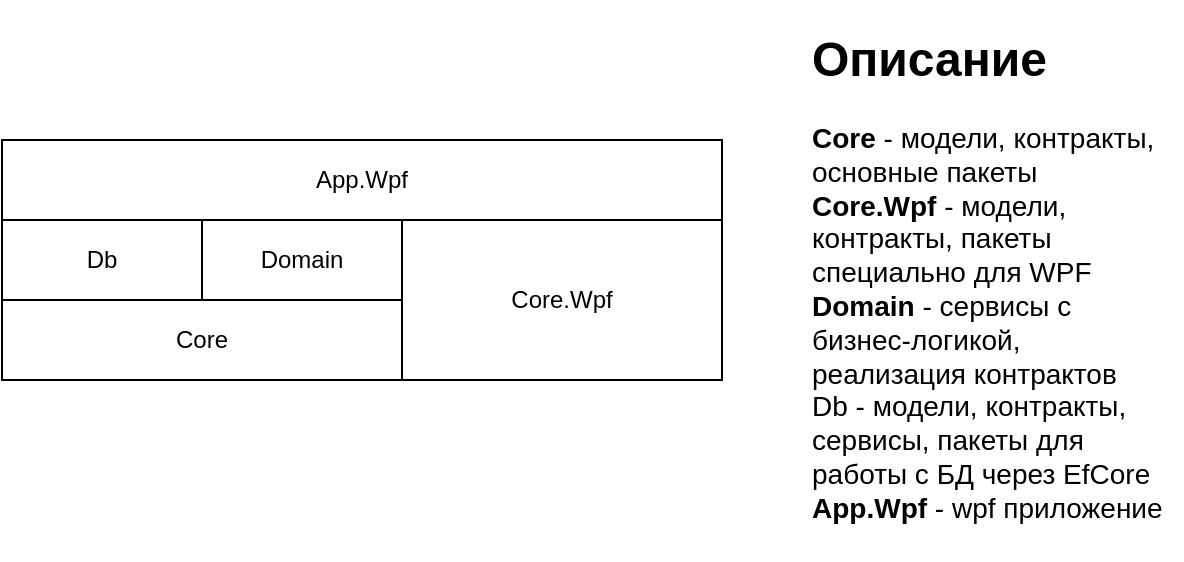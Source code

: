 <mxfile version="21.1.2" type="device">
  <diagram id="kgpKYQtTHZ0yAKxKKP6v" name="Page-1">
    <mxGraphModel dx="809" dy="415" grid="1" gridSize="10" guides="1" tooltips="1" connect="1" arrows="1" fold="1" page="1" pageScale="1" pageWidth="850" pageHeight="1100" math="0" shadow="0">
      <root>
        <mxCell id="0" />
        <mxCell id="1" parent="0" />
        <mxCell id="enyHou1R51ep5yGdd_6m-1" value="Core" style="rounded=0;whiteSpace=wrap;html=1;" vertex="1" parent="1">
          <mxGeometry x="120" y="360" width="200" height="40" as="geometry" />
        </mxCell>
        <mxCell id="enyHou1R51ep5yGdd_6m-2" value="Core.Wpf" style="rounded=0;whiteSpace=wrap;html=1;" vertex="1" parent="1">
          <mxGeometry x="320" y="320" width="160" height="80" as="geometry" />
        </mxCell>
        <mxCell id="enyHou1R51ep5yGdd_6m-3" value="Domain" style="rounded=0;whiteSpace=wrap;html=1;" vertex="1" parent="1">
          <mxGeometry x="220" y="320" width="100" height="40" as="geometry" />
        </mxCell>
        <mxCell id="enyHou1R51ep5yGdd_6m-5" value="&lt;h1&gt;Описание&lt;/h1&gt;&lt;div&gt;&lt;font style=&quot;font-size: 14px;&quot;&gt;&lt;b&gt;Core&lt;/b&gt;&lt;/font&gt;&lt;font style=&quot;font-size: 14px; font-weight: normal;&quot;&gt; - модели, контракты, основные пакеты&lt;/font&gt;&lt;/div&gt;&lt;div&gt;&lt;font style=&quot;font-size: 14px;&quot;&gt;&lt;b&gt;Core.Wpf&lt;/b&gt;&lt;/font&gt;&lt;font style=&quot;font-size: 14px; font-weight: normal;&quot;&gt; - модели, контракты, пакеты специально для WPF&lt;/font&gt;&lt;/div&gt;&lt;div&gt;&lt;font style=&quot;font-size: 14px;&quot;&gt;&lt;b&gt;Domain&lt;/b&gt;&lt;/font&gt;&lt;font style=&quot;font-size: 14px; font-weight: normal;&quot;&gt; - сервисы с бизнес-логикой, реализация контрактов&lt;/font&gt;&lt;/div&gt;&lt;div&gt;&lt;font style=&quot;font-size: 14px; font-weight: normal;&quot;&gt;Db - модели, контракты, сервисы, пакеты для работы с БД через EfCore&lt;/font&gt;&lt;/div&gt;&lt;div&gt;&lt;font style=&quot;font-size: 14px;&quot;&gt;&lt;b&gt;App.Wpf&lt;/b&gt;&lt;/font&gt;&lt;font style=&quot;font-size: 14px; font-weight: normal;&quot;&gt; - wpf приложение&lt;/font&gt;&lt;/div&gt;" style="text;html=1;strokeColor=none;fillColor=none;spacing=5;spacingTop=-20;whiteSpace=wrap;overflow=hidden;rounded=0;" vertex="1" parent="1">
          <mxGeometry x="520" y="220" width="190" height="270" as="geometry" />
        </mxCell>
        <mxCell id="enyHou1R51ep5yGdd_6m-6" value="App.Wpf" style="rounded=0;whiteSpace=wrap;html=1;" vertex="1" parent="1">
          <mxGeometry x="120" y="280" width="360" height="40" as="geometry" />
        </mxCell>
        <mxCell id="enyHou1R51ep5yGdd_6m-7" value="Db" style="rounded=0;whiteSpace=wrap;html=1;" vertex="1" parent="1">
          <mxGeometry x="120" y="320" width="100" height="40" as="geometry" />
        </mxCell>
      </root>
    </mxGraphModel>
  </diagram>
</mxfile>
